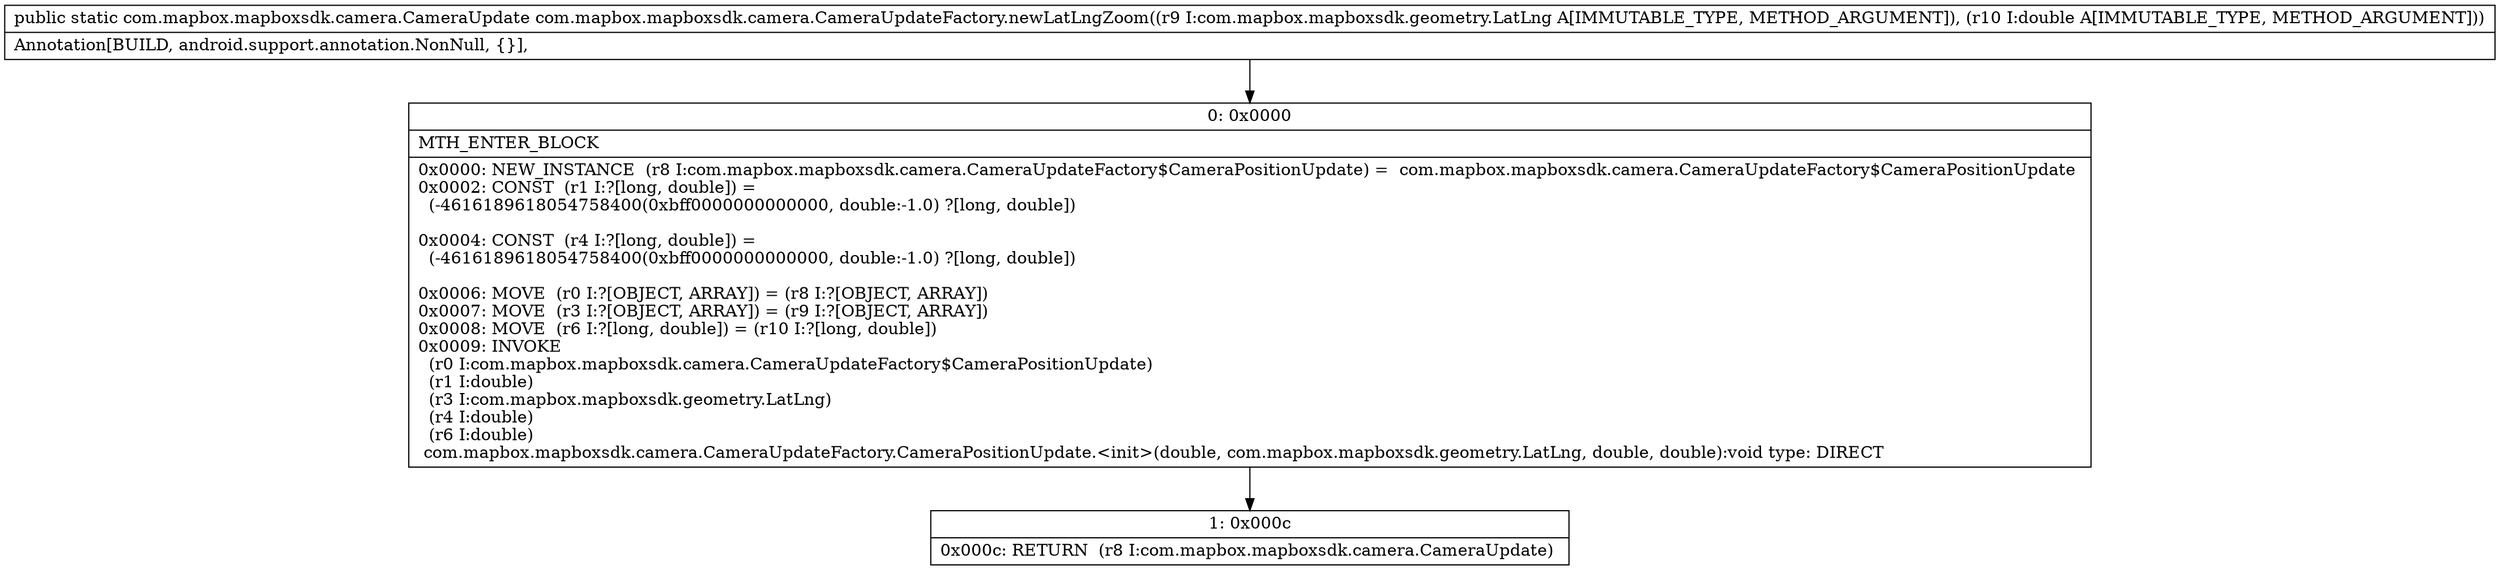 digraph "CFG forcom.mapbox.mapboxsdk.camera.CameraUpdateFactory.newLatLngZoom(Lcom\/mapbox\/mapboxsdk\/geometry\/LatLng;D)Lcom\/mapbox\/mapboxsdk\/camera\/CameraUpdate;" {
Node_0 [shape=record,label="{0\:\ 0x0000|MTH_ENTER_BLOCK\l|0x0000: NEW_INSTANCE  (r8 I:com.mapbox.mapboxsdk.camera.CameraUpdateFactory$CameraPositionUpdate) =  com.mapbox.mapboxsdk.camera.CameraUpdateFactory$CameraPositionUpdate \l0x0002: CONST  (r1 I:?[long, double]) = \l  (\-4616189618054758400(0xbff0000000000000, double:\-1.0) ?[long, double])\l \l0x0004: CONST  (r4 I:?[long, double]) = \l  (\-4616189618054758400(0xbff0000000000000, double:\-1.0) ?[long, double])\l \l0x0006: MOVE  (r0 I:?[OBJECT, ARRAY]) = (r8 I:?[OBJECT, ARRAY]) \l0x0007: MOVE  (r3 I:?[OBJECT, ARRAY]) = (r9 I:?[OBJECT, ARRAY]) \l0x0008: MOVE  (r6 I:?[long, double]) = (r10 I:?[long, double]) \l0x0009: INVOKE  \l  (r0 I:com.mapbox.mapboxsdk.camera.CameraUpdateFactory$CameraPositionUpdate)\l  (r1 I:double)\l  (r3 I:com.mapbox.mapboxsdk.geometry.LatLng)\l  (r4 I:double)\l  (r6 I:double)\l com.mapbox.mapboxsdk.camera.CameraUpdateFactory.CameraPositionUpdate.\<init\>(double, com.mapbox.mapboxsdk.geometry.LatLng, double, double):void type: DIRECT \l}"];
Node_1 [shape=record,label="{1\:\ 0x000c|0x000c: RETURN  (r8 I:com.mapbox.mapboxsdk.camera.CameraUpdate) \l}"];
MethodNode[shape=record,label="{public static com.mapbox.mapboxsdk.camera.CameraUpdate com.mapbox.mapboxsdk.camera.CameraUpdateFactory.newLatLngZoom((r9 I:com.mapbox.mapboxsdk.geometry.LatLng A[IMMUTABLE_TYPE, METHOD_ARGUMENT]), (r10 I:double A[IMMUTABLE_TYPE, METHOD_ARGUMENT]))  | Annotation[BUILD, android.support.annotation.NonNull, \{\}], \l}"];
MethodNode -> Node_0;
Node_0 -> Node_1;
}

